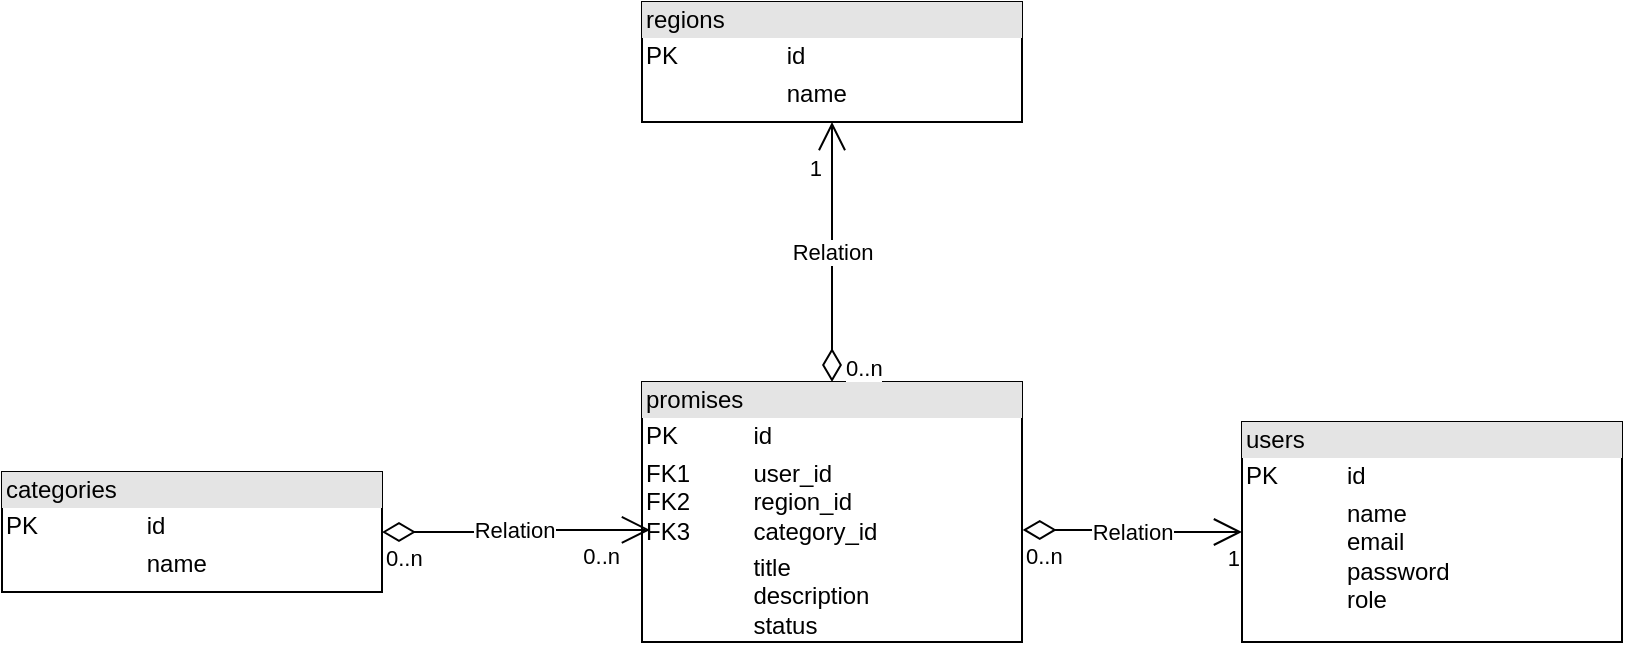 <mxfile version="25.0.3">
  <diagram name="Page-1" id="lraONU2ZLKMKpziHchqP">
    <mxGraphModel dx="1050" dy="625" grid="1" gridSize="10" guides="1" tooltips="1" connect="1" arrows="1" fold="1" page="1" pageScale="1" pageWidth="827" pageHeight="1169" math="0" shadow="0">
      <root>
        <mxCell id="0" />
        <mxCell id="1" parent="0" />
        <mxCell id="ghMjn4YTFgersKLRaHo9-1" value="&lt;div style=&quot;box-sizing:border-box;width:100%;background:#e4e4e4;padding:2px;&quot;&gt;promises&lt;/div&gt;&lt;table style=&quot;width:100%;font-size:1em;&quot; cellpadding=&quot;2&quot; cellspacing=&quot;0&quot;&gt;&lt;tbody&gt;&lt;tr&gt;&lt;td&gt;PK&lt;/td&gt;&lt;td&gt;id&lt;/td&gt;&lt;/tr&gt;&lt;tr&gt;&lt;td&gt;FK1&lt;br&gt;FK2&lt;br&gt;FK3&lt;/td&gt;&lt;td&gt;user_id&lt;br&gt;region_id&lt;br&gt;category_id&lt;/td&gt;&lt;/tr&gt;&lt;tr&gt;&lt;td&gt;&lt;/td&gt;&lt;td&gt;title&lt;br&gt;description&lt;br&gt;status&lt;/td&gt;&lt;/tr&gt;&lt;/tbody&gt;&lt;/table&gt;" style="verticalAlign=top;align=left;overflow=fill;html=1;whiteSpace=wrap;" vertex="1" parent="1">
          <mxGeometry x="370" y="220" width="190" height="130" as="geometry" />
        </mxCell>
        <mxCell id="ghMjn4YTFgersKLRaHo9-4" value="&lt;div style=&quot;box-sizing:border-box;width:100%;background:#e4e4e4;padding:2px;&quot;&gt;users&lt;/div&gt;&lt;table style=&quot;width:100%;font-size:1em;&quot; cellpadding=&quot;2&quot; cellspacing=&quot;0&quot;&gt;&lt;tbody&gt;&lt;tr&gt;&lt;td&gt;PK&lt;/td&gt;&lt;td&gt;id&lt;/td&gt;&lt;/tr&gt;&lt;tr&gt;&lt;td&gt;&lt;/td&gt;&lt;td&gt;name&lt;br&gt;email&lt;br&gt;password&lt;br&gt;role&lt;/td&gt;&lt;/tr&gt;&lt;/tbody&gt;&lt;/table&gt;" style="verticalAlign=top;align=left;overflow=fill;html=1;whiteSpace=wrap;" vertex="1" parent="1">
          <mxGeometry x="670" y="240" width="190" height="110" as="geometry" />
        </mxCell>
        <mxCell id="ghMjn4YTFgersKLRaHo9-6" value="&lt;div style=&quot;box-sizing:border-box;width:100%;background:#e4e4e4;padding:2px;&quot;&gt;regions&lt;/div&gt;&lt;table style=&quot;width:100%;font-size:1em;&quot; cellpadding=&quot;2&quot; cellspacing=&quot;0&quot;&gt;&lt;tbody&gt;&lt;tr&gt;&lt;td&gt;PK&lt;/td&gt;&lt;td&gt;id&lt;/td&gt;&lt;/tr&gt;&lt;tr&gt;&lt;td&gt;&lt;/td&gt;&lt;td&gt;name&lt;br&gt;&lt;/td&gt;&lt;/tr&gt;&lt;/tbody&gt;&lt;/table&gt;" style="verticalAlign=top;align=left;overflow=fill;html=1;whiteSpace=wrap;" vertex="1" parent="1">
          <mxGeometry x="370" y="30" width="190" height="60" as="geometry" />
        </mxCell>
        <mxCell id="ghMjn4YTFgersKLRaHo9-7" value="&lt;div style=&quot;box-sizing:border-box;width:100%;background:#e4e4e4;padding:2px;&quot;&gt;categories&lt;/div&gt;&lt;table style=&quot;width:100%;font-size:1em;&quot; cellpadding=&quot;2&quot; cellspacing=&quot;0&quot;&gt;&lt;tbody&gt;&lt;tr&gt;&lt;td&gt;PK&lt;/td&gt;&lt;td&gt;id&lt;/td&gt;&lt;/tr&gt;&lt;tr&gt;&lt;td&gt;&lt;/td&gt;&lt;td&gt;name&lt;br&gt;&lt;/td&gt;&lt;/tr&gt;&lt;/tbody&gt;&lt;/table&gt;" style="verticalAlign=top;align=left;overflow=fill;html=1;whiteSpace=wrap;" vertex="1" parent="1">
          <mxGeometry x="50" y="265" width="190" height="60" as="geometry" />
        </mxCell>
        <mxCell id="ghMjn4YTFgersKLRaHo9-8" value="Relation" style="endArrow=open;html=1;endSize=12;startArrow=diamondThin;startSize=14;startFill=0;edgeStyle=orthogonalEdgeStyle;rounded=0;exitX=0.5;exitY=0;exitDx=0;exitDy=0;entryX=0.5;entryY=1;entryDx=0;entryDy=0;" edge="1" parent="1" source="ghMjn4YTFgersKLRaHo9-1" target="ghMjn4YTFgersKLRaHo9-6">
          <mxGeometry relative="1" as="geometry">
            <mxPoint x="490" y="140" as="sourcePoint" />
            <mxPoint x="615" y="170" as="targetPoint" />
            <Array as="points">
              <mxPoint x="465" y="130" />
              <mxPoint x="465" y="130" />
            </Array>
          </mxGeometry>
        </mxCell>
        <mxCell id="ghMjn4YTFgersKLRaHo9-9" value="0..n" style="edgeLabel;resizable=0;html=1;align=left;verticalAlign=top;" connectable="0" vertex="1" parent="ghMjn4YTFgersKLRaHo9-8">
          <mxGeometry x="-1" relative="1" as="geometry">
            <mxPoint x="5" y="-20" as="offset" />
          </mxGeometry>
        </mxCell>
        <mxCell id="ghMjn4YTFgersKLRaHo9-10" value="1" style="edgeLabel;resizable=0;html=1;align=right;verticalAlign=top;" connectable="0" vertex="1" parent="ghMjn4YTFgersKLRaHo9-8">
          <mxGeometry x="1" relative="1" as="geometry">
            <mxPoint x="-5" y="10" as="offset" />
          </mxGeometry>
        </mxCell>
        <mxCell id="ghMjn4YTFgersKLRaHo9-14" value="Relation" style="endArrow=open;html=1;endSize=12;startArrow=diamondThin;startSize=14;startFill=0;edgeStyle=orthogonalEdgeStyle;rounded=0;entryX=0;entryY=0.5;entryDx=0;entryDy=0;exitX=1.002;exitY=0.569;exitDx=0;exitDy=0;exitPerimeter=0;" edge="1" parent="1" source="ghMjn4YTFgersKLRaHo9-1" target="ghMjn4YTFgersKLRaHo9-4">
          <mxGeometry relative="1" as="geometry">
            <mxPoint x="330" y="230" as="sourcePoint" />
            <mxPoint x="490" y="230" as="targetPoint" />
          </mxGeometry>
        </mxCell>
        <mxCell id="ghMjn4YTFgersKLRaHo9-15" value="0..n" style="edgeLabel;resizable=0;html=1;align=left;verticalAlign=top;" connectable="0" vertex="1" parent="ghMjn4YTFgersKLRaHo9-14">
          <mxGeometry x="-1" relative="1" as="geometry" />
        </mxCell>
        <mxCell id="ghMjn4YTFgersKLRaHo9-16" value="1" style="edgeLabel;resizable=0;html=1;align=right;verticalAlign=top;" connectable="0" vertex="1" parent="ghMjn4YTFgersKLRaHo9-14">
          <mxGeometry x="1" relative="1" as="geometry" />
        </mxCell>
        <mxCell id="ghMjn4YTFgersKLRaHo9-20" value="Relation" style="endArrow=open;html=1;endSize=12;startArrow=diamondThin;startSize=14;startFill=0;edgeStyle=orthogonalEdgeStyle;rounded=0;exitX=1;exitY=0.5;exitDx=0;exitDy=0;entryX=0.021;entryY=0.569;entryDx=0;entryDy=0;entryPerimeter=0;" edge="1" parent="1" source="ghMjn4YTFgersKLRaHo9-7" target="ghMjn4YTFgersKLRaHo9-1">
          <mxGeometry relative="1" as="geometry">
            <mxPoint x="330" y="230" as="sourcePoint" />
            <mxPoint x="490" y="230" as="targetPoint" />
          </mxGeometry>
        </mxCell>
        <mxCell id="ghMjn4YTFgersKLRaHo9-21" value="0..n" style="edgeLabel;resizable=0;html=1;align=left;verticalAlign=top;" connectable="0" vertex="1" parent="ghMjn4YTFgersKLRaHo9-20">
          <mxGeometry x="-1" relative="1" as="geometry" />
        </mxCell>
        <mxCell id="ghMjn4YTFgersKLRaHo9-22" value="0..n" style="edgeLabel;resizable=0;html=1;align=right;verticalAlign=top;" connectable="0" vertex="1" parent="ghMjn4YTFgersKLRaHo9-20">
          <mxGeometry x="1" relative="1" as="geometry">
            <mxPoint x="-14" as="offset" />
          </mxGeometry>
        </mxCell>
      </root>
    </mxGraphModel>
  </diagram>
</mxfile>
